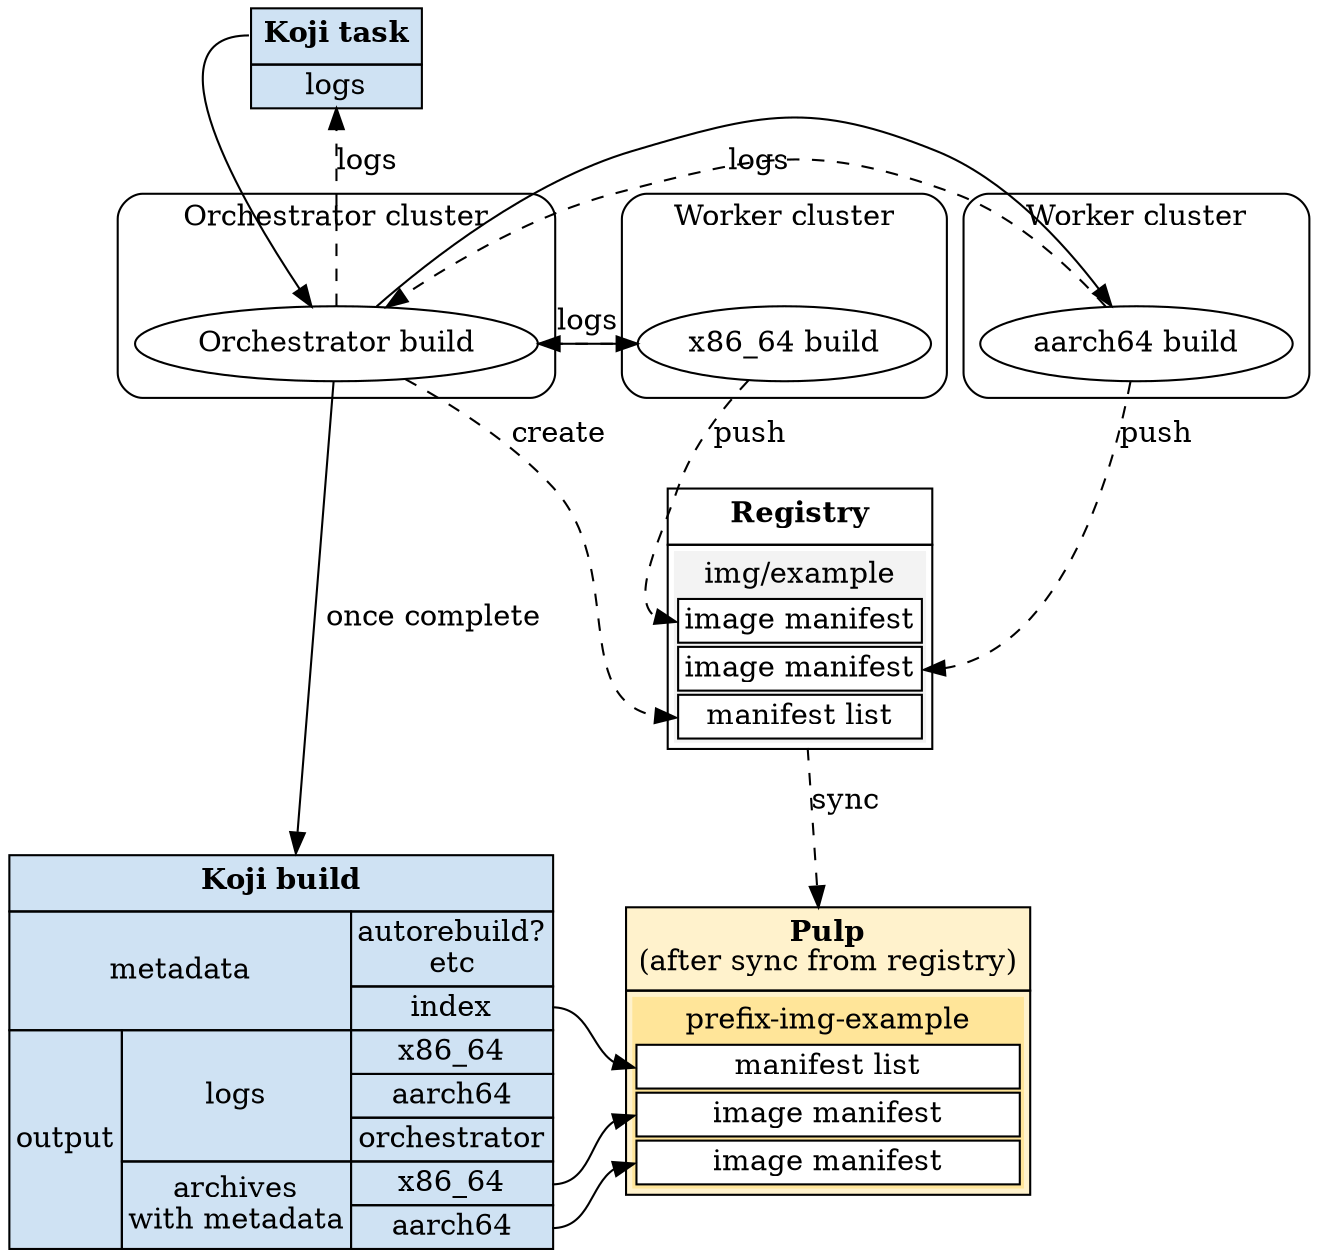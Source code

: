 digraph G {
    koji_task [shape=none, margin=0, label=<
               <TABLE BGCOLOR="#cfe2f3" BORDER="0" CELLSPACING="0" CELLBORDER="1">
                 <TR><TD PORT="main" CELLPADDING="5"><B>Koji task</B></TD></TR>
                 <TR><TD PORT="logs" BORDER="1">logs</TD></TR>
               </TABLE>>];

    registry [shape=none, margin=0, label=<
              <TABLE BORDER="0" CELLSPACING="0" CELLBORDER="1">
                <TR><TD CELLPADDING="5"><B>Registry</B></TD></TR>
                <TR><TD><TABLE BGCOLOR="#f3f3f3" BORDER="0" CELLSPACING="2" CELLBORDER="1">
                          <TR><TD BORDER="0">img/example</TD></TR>
                          <TR><TD BGCOLOR="#ffffff" PORT="x86_64">image manifest</TD></TR>
                          <TR><TD BGCOLOR="#ffffff" PORT="aarch64">image manifest</TD></TR>
                          <TR><TD BGCOLOR="#ffffff" PORT="list">manifest list</TD></TR>
                         </TABLE></TD></TR>
              </TABLE>>];

    subgraph cluster_orchestrator {
        style=rounded;
        label="Orchestrator cluster";
        orchestrator_build [label=<Orchestrator build>];
        orchestrator_build;
    }

    subgraph cluster_worker_x86_64 {
        style=rounded;
        label="Worker cluster";
        x86_64_build [label=<x86_64 build>];
    }

    subgraph cluster_worker_aarch64 {
        style=rounded;
        label="Worker cluster";
        aarch64_build [label=<aarch64 build>];
    }

    subgraph {
        rank=same;
        koji_build [shape=none, margin=0, label=<
                    <TABLE BGCOLOR="#cfe2f3" BORDER="0" CELLSPACING="0" CELLBORDER="1">
                      <TR><TD COLSPAN="3" CELLPADDING="5"><B>Koji build</B></TD></TR>
                      <TR><TD COLSPAN="2" ROWSPAN="2">metadata</TD><TD>autorebuild?<BR/>etc</TD></TR>
                      <TR><TD PORT="list">index</TD></TR>
                      <TR><TD PORT="output" ROWSPAN="5">output</TD><TD ROWSPAN="3">logs</TD><TD>x86_64</TD></TR>
                      <TR><TD>aarch64</TD></TR>
                      <TR><TD>orchestrator</TD></TR>
                      <TR><TD ROWSPAN="2">archives<BR/>with metadata</TD><TD PORT="x86_64">x86_64</TD></TR>
                      <TR><TD PORT="aarch64">aarch64</TD></TR>
                    </TABLE>>];

        pulp [shape=none, margin=0, label=<
              <TABLE BGCOLOR="#fff2cc" BORDER="0" CELLSPACING="0" CELLBORDER="1">
                <TR><TD CELLPADDING="5"><B>Pulp</B><BR/>(after sync from registry)</TD></TR>
                <TR><TD><TABLE BGCOLOR="#ffe599" BORDER="0" CELLSPACING="2" CELLBORDER="1">
                          <TR><TD BORDER="0">prefix-img-example</TD></TR>
                          <TR><TD BGCOLOR="#ffffff" PORT="list">manifest list</TD></TR>
                          <TR><TD BGCOLOR="#ffffff" PORT="x86_64">image manifest</TD></TR>
                          <TR><TD BGCOLOR="#ffffff" PORT="aarch64">image manifest</TD></TR>
                         </TABLE></TD></TR>
              </TABLE>>];
    }

    koji_task:main -> orchestrator_build;
    orchestrator_build -> koji_task:logs [style=dashed, label=logs];

    orchestrator_build -> registry:list [style=dashed, label=create];
    orchestrator_build -> koji_build [label="once complete"];

    orchestrator_build -> x86_64_build;
    x86_64_build -> orchestrator_build [style=dashed, label=logs];
    x86_64_build -> registry:x86_64 [style=dashed, label=push];

    orchestrator_build -> aarch64_build;
    aarch64_build -> orchestrator_build [style=dashed, label=logs];
    aarch64_build -> registry:aarch64 [style=dashed, label=push];

    registry -> pulp [style=dashed, label=sync];
    koji_build:list -> pulp:list;
    koji_build:x86_64 -> pulp:x86_64;
    koji_build:aarch64 -> pulp:aarch64;
}
